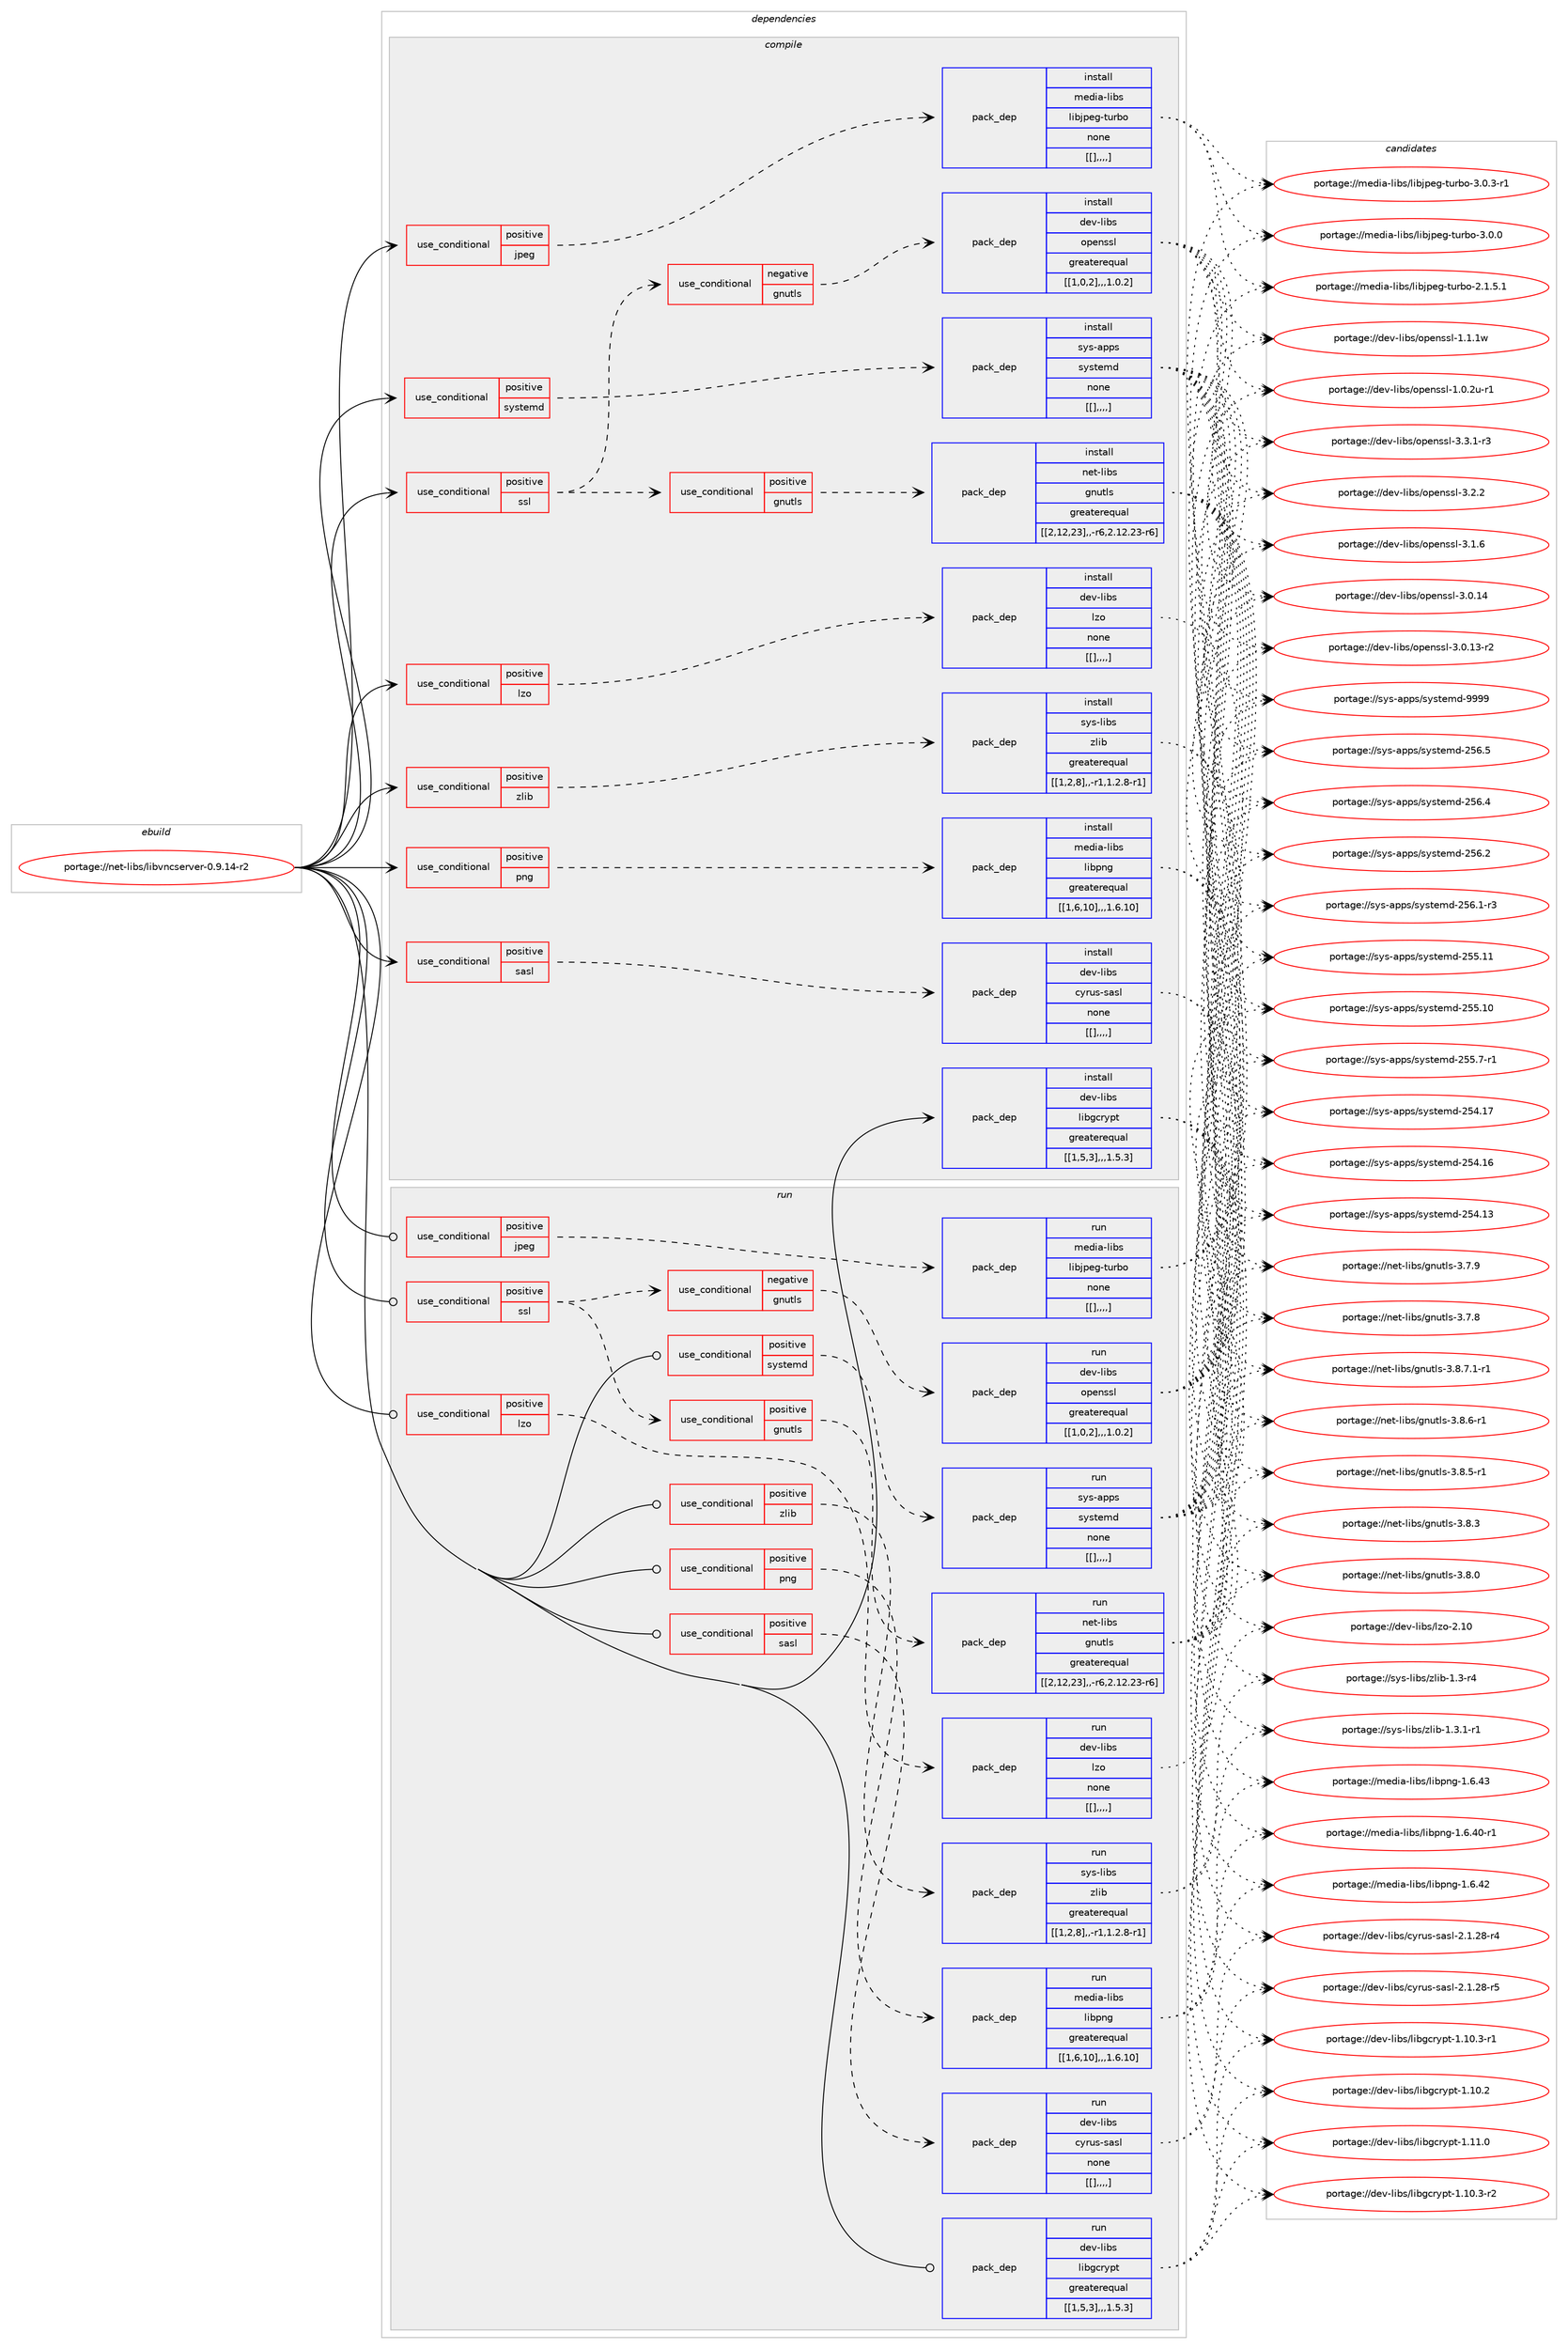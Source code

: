 digraph prolog {

# *************
# Graph options
# *************

newrank=true;
concentrate=true;
compound=true;
graph [rankdir=LR,fontname=Helvetica,fontsize=10,ranksep=1.5];#, ranksep=2.5, nodesep=0.2];
edge  [arrowhead=vee];
node  [fontname=Helvetica,fontsize=10];

# **********
# The ebuild
# **********

subgraph cluster_leftcol {
color=gray;
label=<<i>ebuild</i>>;
id [label="portage://net-libs/libvncserver-0.9.14-r2", color=red, width=4, href="../net-libs/libvncserver-0.9.14-r2.svg"];
}

# ****************
# The dependencies
# ****************

subgraph cluster_midcol {
color=gray;
label=<<i>dependencies</i>>;
subgraph cluster_compile {
fillcolor="#eeeeee";
style=filled;
label=<<i>compile</i>>;
subgraph cond98900 {
dependency379360 [label=<<TABLE BORDER="0" CELLBORDER="1" CELLSPACING="0" CELLPADDING="4"><TR><TD ROWSPAN="3" CELLPADDING="10">use_conditional</TD></TR><TR><TD>positive</TD></TR><TR><TD>jpeg</TD></TR></TABLE>>, shape=none, color=red];
subgraph pack277647 {
dependency379361 [label=<<TABLE BORDER="0" CELLBORDER="1" CELLSPACING="0" CELLPADDING="4" WIDTH="220"><TR><TD ROWSPAN="6" CELLPADDING="30">pack_dep</TD></TR><TR><TD WIDTH="110">install</TD></TR><TR><TD>media-libs</TD></TR><TR><TD>libjpeg-turbo</TD></TR><TR><TD>none</TD></TR><TR><TD>[[],,,,]</TD></TR></TABLE>>, shape=none, color=blue];
}
dependency379360:e -> dependency379361:w [weight=20,style="dashed",arrowhead="vee"];
}
id:e -> dependency379360:w [weight=20,style="solid",arrowhead="vee"];
subgraph cond98901 {
dependency379362 [label=<<TABLE BORDER="0" CELLBORDER="1" CELLSPACING="0" CELLPADDING="4"><TR><TD ROWSPAN="3" CELLPADDING="10">use_conditional</TD></TR><TR><TD>positive</TD></TR><TR><TD>lzo</TD></TR></TABLE>>, shape=none, color=red];
subgraph pack277648 {
dependency379363 [label=<<TABLE BORDER="0" CELLBORDER="1" CELLSPACING="0" CELLPADDING="4" WIDTH="220"><TR><TD ROWSPAN="6" CELLPADDING="30">pack_dep</TD></TR><TR><TD WIDTH="110">install</TD></TR><TR><TD>dev-libs</TD></TR><TR><TD>lzo</TD></TR><TR><TD>none</TD></TR><TR><TD>[[],,,,]</TD></TR></TABLE>>, shape=none, color=blue];
}
dependency379362:e -> dependency379363:w [weight=20,style="dashed",arrowhead="vee"];
}
id:e -> dependency379362:w [weight=20,style="solid",arrowhead="vee"];
subgraph cond98902 {
dependency379364 [label=<<TABLE BORDER="0" CELLBORDER="1" CELLSPACING="0" CELLPADDING="4"><TR><TD ROWSPAN="3" CELLPADDING="10">use_conditional</TD></TR><TR><TD>positive</TD></TR><TR><TD>png</TD></TR></TABLE>>, shape=none, color=red];
subgraph pack277649 {
dependency379365 [label=<<TABLE BORDER="0" CELLBORDER="1" CELLSPACING="0" CELLPADDING="4" WIDTH="220"><TR><TD ROWSPAN="6" CELLPADDING="30">pack_dep</TD></TR><TR><TD WIDTH="110">install</TD></TR><TR><TD>media-libs</TD></TR><TR><TD>libpng</TD></TR><TR><TD>greaterequal</TD></TR><TR><TD>[[1,6,10],,,1.6.10]</TD></TR></TABLE>>, shape=none, color=blue];
}
dependency379364:e -> dependency379365:w [weight=20,style="dashed",arrowhead="vee"];
}
id:e -> dependency379364:w [weight=20,style="solid",arrowhead="vee"];
subgraph cond98903 {
dependency379366 [label=<<TABLE BORDER="0" CELLBORDER="1" CELLSPACING="0" CELLPADDING="4"><TR><TD ROWSPAN="3" CELLPADDING="10">use_conditional</TD></TR><TR><TD>positive</TD></TR><TR><TD>sasl</TD></TR></TABLE>>, shape=none, color=red];
subgraph pack277650 {
dependency379367 [label=<<TABLE BORDER="0" CELLBORDER="1" CELLSPACING="0" CELLPADDING="4" WIDTH="220"><TR><TD ROWSPAN="6" CELLPADDING="30">pack_dep</TD></TR><TR><TD WIDTH="110">install</TD></TR><TR><TD>dev-libs</TD></TR><TR><TD>cyrus-sasl</TD></TR><TR><TD>none</TD></TR><TR><TD>[[],,,,]</TD></TR></TABLE>>, shape=none, color=blue];
}
dependency379366:e -> dependency379367:w [weight=20,style="dashed",arrowhead="vee"];
}
id:e -> dependency379366:w [weight=20,style="solid",arrowhead="vee"];
subgraph cond98904 {
dependency379368 [label=<<TABLE BORDER="0" CELLBORDER="1" CELLSPACING="0" CELLPADDING="4"><TR><TD ROWSPAN="3" CELLPADDING="10">use_conditional</TD></TR><TR><TD>positive</TD></TR><TR><TD>ssl</TD></TR></TABLE>>, shape=none, color=red];
subgraph cond98905 {
dependency379369 [label=<<TABLE BORDER="0" CELLBORDER="1" CELLSPACING="0" CELLPADDING="4"><TR><TD ROWSPAN="3" CELLPADDING="10">use_conditional</TD></TR><TR><TD>negative</TD></TR><TR><TD>gnutls</TD></TR></TABLE>>, shape=none, color=red];
subgraph pack277651 {
dependency379370 [label=<<TABLE BORDER="0" CELLBORDER="1" CELLSPACING="0" CELLPADDING="4" WIDTH="220"><TR><TD ROWSPAN="6" CELLPADDING="30">pack_dep</TD></TR><TR><TD WIDTH="110">install</TD></TR><TR><TD>dev-libs</TD></TR><TR><TD>openssl</TD></TR><TR><TD>greaterequal</TD></TR><TR><TD>[[1,0,2],,,1.0.2]</TD></TR></TABLE>>, shape=none, color=blue];
}
dependency379369:e -> dependency379370:w [weight=20,style="dashed",arrowhead="vee"];
}
dependency379368:e -> dependency379369:w [weight=20,style="dashed",arrowhead="vee"];
subgraph cond98906 {
dependency379371 [label=<<TABLE BORDER="0" CELLBORDER="1" CELLSPACING="0" CELLPADDING="4"><TR><TD ROWSPAN="3" CELLPADDING="10">use_conditional</TD></TR><TR><TD>positive</TD></TR><TR><TD>gnutls</TD></TR></TABLE>>, shape=none, color=red];
subgraph pack277652 {
dependency379372 [label=<<TABLE BORDER="0" CELLBORDER="1" CELLSPACING="0" CELLPADDING="4" WIDTH="220"><TR><TD ROWSPAN="6" CELLPADDING="30">pack_dep</TD></TR><TR><TD WIDTH="110">install</TD></TR><TR><TD>net-libs</TD></TR><TR><TD>gnutls</TD></TR><TR><TD>greaterequal</TD></TR><TR><TD>[[2,12,23],,-r6,2.12.23-r6]</TD></TR></TABLE>>, shape=none, color=blue];
}
dependency379371:e -> dependency379372:w [weight=20,style="dashed",arrowhead="vee"];
}
dependency379368:e -> dependency379371:w [weight=20,style="dashed",arrowhead="vee"];
}
id:e -> dependency379368:w [weight=20,style="solid",arrowhead="vee"];
subgraph cond98907 {
dependency379373 [label=<<TABLE BORDER="0" CELLBORDER="1" CELLSPACING="0" CELLPADDING="4"><TR><TD ROWSPAN="3" CELLPADDING="10">use_conditional</TD></TR><TR><TD>positive</TD></TR><TR><TD>systemd</TD></TR></TABLE>>, shape=none, color=red];
subgraph pack277653 {
dependency379374 [label=<<TABLE BORDER="0" CELLBORDER="1" CELLSPACING="0" CELLPADDING="4" WIDTH="220"><TR><TD ROWSPAN="6" CELLPADDING="30">pack_dep</TD></TR><TR><TD WIDTH="110">install</TD></TR><TR><TD>sys-apps</TD></TR><TR><TD>systemd</TD></TR><TR><TD>none</TD></TR><TR><TD>[[],,,,]</TD></TR></TABLE>>, shape=none, color=blue];
}
dependency379373:e -> dependency379374:w [weight=20,style="dashed",arrowhead="vee"];
}
id:e -> dependency379373:w [weight=20,style="solid",arrowhead="vee"];
subgraph cond98908 {
dependency379375 [label=<<TABLE BORDER="0" CELLBORDER="1" CELLSPACING="0" CELLPADDING="4"><TR><TD ROWSPAN="3" CELLPADDING="10">use_conditional</TD></TR><TR><TD>positive</TD></TR><TR><TD>zlib</TD></TR></TABLE>>, shape=none, color=red];
subgraph pack277654 {
dependency379376 [label=<<TABLE BORDER="0" CELLBORDER="1" CELLSPACING="0" CELLPADDING="4" WIDTH="220"><TR><TD ROWSPAN="6" CELLPADDING="30">pack_dep</TD></TR><TR><TD WIDTH="110">install</TD></TR><TR><TD>sys-libs</TD></TR><TR><TD>zlib</TD></TR><TR><TD>greaterequal</TD></TR><TR><TD>[[1,2,8],,-r1,1.2.8-r1]</TD></TR></TABLE>>, shape=none, color=blue];
}
dependency379375:e -> dependency379376:w [weight=20,style="dashed",arrowhead="vee"];
}
id:e -> dependency379375:w [weight=20,style="solid",arrowhead="vee"];
subgraph pack277655 {
dependency379377 [label=<<TABLE BORDER="0" CELLBORDER="1" CELLSPACING="0" CELLPADDING="4" WIDTH="220"><TR><TD ROWSPAN="6" CELLPADDING="30">pack_dep</TD></TR><TR><TD WIDTH="110">install</TD></TR><TR><TD>dev-libs</TD></TR><TR><TD>libgcrypt</TD></TR><TR><TD>greaterequal</TD></TR><TR><TD>[[1,5,3],,,1.5.3]</TD></TR></TABLE>>, shape=none, color=blue];
}
id:e -> dependency379377:w [weight=20,style="solid",arrowhead="vee"];
}
subgraph cluster_compileandrun {
fillcolor="#eeeeee";
style=filled;
label=<<i>compile and run</i>>;
}
subgraph cluster_run {
fillcolor="#eeeeee";
style=filled;
label=<<i>run</i>>;
subgraph cond98909 {
dependency379378 [label=<<TABLE BORDER="0" CELLBORDER="1" CELLSPACING="0" CELLPADDING="4"><TR><TD ROWSPAN="3" CELLPADDING="10">use_conditional</TD></TR><TR><TD>positive</TD></TR><TR><TD>jpeg</TD></TR></TABLE>>, shape=none, color=red];
subgraph pack277656 {
dependency379379 [label=<<TABLE BORDER="0" CELLBORDER="1" CELLSPACING="0" CELLPADDING="4" WIDTH="220"><TR><TD ROWSPAN="6" CELLPADDING="30">pack_dep</TD></TR><TR><TD WIDTH="110">run</TD></TR><TR><TD>media-libs</TD></TR><TR><TD>libjpeg-turbo</TD></TR><TR><TD>none</TD></TR><TR><TD>[[],,,,]</TD></TR></TABLE>>, shape=none, color=blue];
}
dependency379378:e -> dependency379379:w [weight=20,style="dashed",arrowhead="vee"];
}
id:e -> dependency379378:w [weight=20,style="solid",arrowhead="odot"];
subgraph cond98910 {
dependency379380 [label=<<TABLE BORDER="0" CELLBORDER="1" CELLSPACING="0" CELLPADDING="4"><TR><TD ROWSPAN="3" CELLPADDING="10">use_conditional</TD></TR><TR><TD>positive</TD></TR><TR><TD>lzo</TD></TR></TABLE>>, shape=none, color=red];
subgraph pack277657 {
dependency379381 [label=<<TABLE BORDER="0" CELLBORDER="1" CELLSPACING="0" CELLPADDING="4" WIDTH="220"><TR><TD ROWSPAN="6" CELLPADDING="30">pack_dep</TD></TR><TR><TD WIDTH="110">run</TD></TR><TR><TD>dev-libs</TD></TR><TR><TD>lzo</TD></TR><TR><TD>none</TD></TR><TR><TD>[[],,,,]</TD></TR></TABLE>>, shape=none, color=blue];
}
dependency379380:e -> dependency379381:w [weight=20,style="dashed",arrowhead="vee"];
}
id:e -> dependency379380:w [weight=20,style="solid",arrowhead="odot"];
subgraph cond98911 {
dependency379382 [label=<<TABLE BORDER="0" CELLBORDER="1" CELLSPACING="0" CELLPADDING="4"><TR><TD ROWSPAN="3" CELLPADDING="10">use_conditional</TD></TR><TR><TD>positive</TD></TR><TR><TD>png</TD></TR></TABLE>>, shape=none, color=red];
subgraph pack277658 {
dependency379383 [label=<<TABLE BORDER="0" CELLBORDER="1" CELLSPACING="0" CELLPADDING="4" WIDTH="220"><TR><TD ROWSPAN="6" CELLPADDING="30">pack_dep</TD></TR><TR><TD WIDTH="110">run</TD></TR><TR><TD>media-libs</TD></TR><TR><TD>libpng</TD></TR><TR><TD>greaterequal</TD></TR><TR><TD>[[1,6,10],,,1.6.10]</TD></TR></TABLE>>, shape=none, color=blue];
}
dependency379382:e -> dependency379383:w [weight=20,style="dashed",arrowhead="vee"];
}
id:e -> dependency379382:w [weight=20,style="solid",arrowhead="odot"];
subgraph cond98912 {
dependency379384 [label=<<TABLE BORDER="0" CELLBORDER="1" CELLSPACING="0" CELLPADDING="4"><TR><TD ROWSPAN="3" CELLPADDING="10">use_conditional</TD></TR><TR><TD>positive</TD></TR><TR><TD>sasl</TD></TR></TABLE>>, shape=none, color=red];
subgraph pack277659 {
dependency379385 [label=<<TABLE BORDER="0" CELLBORDER="1" CELLSPACING="0" CELLPADDING="4" WIDTH="220"><TR><TD ROWSPAN="6" CELLPADDING="30">pack_dep</TD></TR><TR><TD WIDTH="110">run</TD></TR><TR><TD>dev-libs</TD></TR><TR><TD>cyrus-sasl</TD></TR><TR><TD>none</TD></TR><TR><TD>[[],,,,]</TD></TR></TABLE>>, shape=none, color=blue];
}
dependency379384:e -> dependency379385:w [weight=20,style="dashed",arrowhead="vee"];
}
id:e -> dependency379384:w [weight=20,style="solid",arrowhead="odot"];
subgraph cond98913 {
dependency379386 [label=<<TABLE BORDER="0" CELLBORDER="1" CELLSPACING="0" CELLPADDING="4"><TR><TD ROWSPAN="3" CELLPADDING="10">use_conditional</TD></TR><TR><TD>positive</TD></TR><TR><TD>ssl</TD></TR></TABLE>>, shape=none, color=red];
subgraph cond98914 {
dependency379387 [label=<<TABLE BORDER="0" CELLBORDER="1" CELLSPACING="0" CELLPADDING="4"><TR><TD ROWSPAN="3" CELLPADDING="10">use_conditional</TD></TR><TR><TD>negative</TD></TR><TR><TD>gnutls</TD></TR></TABLE>>, shape=none, color=red];
subgraph pack277660 {
dependency379388 [label=<<TABLE BORDER="0" CELLBORDER="1" CELLSPACING="0" CELLPADDING="4" WIDTH="220"><TR><TD ROWSPAN="6" CELLPADDING="30">pack_dep</TD></TR><TR><TD WIDTH="110">run</TD></TR><TR><TD>dev-libs</TD></TR><TR><TD>openssl</TD></TR><TR><TD>greaterequal</TD></TR><TR><TD>[[1,0,2],,,1.0.2]</TD></TR></TABLE>>, shape=none, color=blue];
}
dependency379387:e -> dependency379388:w [weight=20,style="dashed",arrowhead="vee"];
}
dependency379386:e -> dependency379387:w [weight=20,style="dashed",arrowhead="vee"];
subgraph cond98915 {
dependency379389 [label=<<TABLE BORDER="0" CELLBORDER="1" CELLSPACING="0" CELLPADDING="4"><TR><TD ROWSPAN="3" CELLPADDING="10">use_conditional</TD></TR><TR><TD>positive</TD></TR><TR><TD>gnutls</TD></TR></TABLE>>, shape=none, color=red];
subgraph pack277661 {
dependency379390 [label=<<TABLE BORDER="0" CELLBORDER="1" CELLSPACING="0" CELLPADDING="4" WIDTH="220"><TR><TD ROWSPAN="6" CELLPADDING="30">pack_dep</TD></TR><TR><TD WIDTH="110">run</TD></TR><TR><TD>net-libs</TD></TR><TR><TD>gnutls</TD></TR><TR><TD>greaterequal</TD></TR><TR><TD>[[2,12,23],,-r6,2.12.23-r6]</TD></TR></TABLE>>, shape=none, color=blue];
}
dependency379389:e -> dependency379390:w [weight=20,style="dashed",arrowhead="vee"];
}
dependency379386:e -> dependency379389:w [weight=20,style="dashed",arrowhead="vee"];
}
id:e -> dependency379386:w [weight=20,style="solid",arrowhead="odot"];
subgraph cond98916 {
dependency379391 [label=<<TABLE BORDER="0" CELLBORDER="1" CELLSPACING="0" CELLPADDING="4"><TR><TD ROWSPAN="3" CELLPADDING="10">use_conditional</TD></TR><TR><TD>positive</TD></TR><TR><TD>systemd</TD></TR></TABLE>>, shape=none, color=red];
subgraph pack277662 {
dependency379392 [label=<<TABLE BORDER="0" CELLBORDER="1" CELLSPACING="0" CELLPADDING="4" WIDTH="220"><TR><TD ROWSPAN="6" CELLPADDING="30">pack_dep</TD></TR><TR><TD WIDTH="110">run</TD></TR><TR><TD>sys-apps</TD></TR><TR><TD>systemd</TD></TR><TR><TD>none</TD></TR><TR><TD>[[],,,,]</TD></TR></TABLE>>, shape=none, color=blue];
}
dependency379391:e -> dependency379392:w [weight=20,style="dashed",arrowhead="vee"];
}
id:e -> dependency379391:w [weight=20,style="solid",arrowhead="odot"];
subgraph cond98917 {
dependency379393 [label=<<TABLE BORDER="0" CELLBORDER="1" CELLSPACING="0" CELLPADDING="4"><TR><TD ROWSPAN="3" CELLPADDING="10">use_conditional</TD></TR><TR><TD>positive</TD></TR><TR><TD>zlib</TD></TR></TABLE>>, shape=none, color=red];
subgraph pack277663 {
dependency379394 [label=<<TABLE BORDER="0" CELLBORDER="1" CELLSPACING="0" CELLPADDING="4" WIDTH="220"><TR><TD ROWSPAN="6" CELLPADDING="30">pack_dep</TD></TR><TR><TD WIDTH="110">run</TD></TR><TR><TD>sys-libs</TD></TR><TR><TD>zlib</TD></TR><TR><TD>greaterequal</TD></TR><TR><TD>[[1,2,8],,-r1,1.2.8-r1]</TD></TR></TABLE>>, shape=none, color=blue];
}
dependency379393:e -> dependency379394:w [weight=20,style="dashed",arrowhead="vee"];
}
id:e -> dependency379393:w [weight=20,style="solid",arrowhead="odot"];
subgraph pack277664 {
dependency379395 [label=<<TABLE BORDER="0" CELLBORDER="1" CELLSPACING="0" CELLPADDING="4" WIDTH="220"><TR><TD ROWSPAN="6" CELLPADDING="30">pack_dep</TD></TR><TR><TD WIDTH="110">run</TD></TR><TR><TD>dev-libs</TD></TR><TR><TD>libgcrypt</TD></TR><TR><TD>greaterequal</TD></TR><TR><TD>[[1,5,3],,,1.5.3]</TD></TR></TABLE>>, shape=none, color=blue];
}
id:e -> dependency379395:w [weight=20,style="solid",arrowhead="odot"];
}
}

# **************
# The candidates
# **************

subgraph cluster_choices {
rank=same;
color=gray;
label=<<i>candidates</i>>;

subgraph choice277647 {
color=black;
nodesep=1;
choice109101100105974510810598115471081059810611210110345116117114981114551464846514511449 [label="portage://media-libs/libjpeg-turbo-3.0.3-r1", color=red, width=4,href="../media-libs/libjpeg-turbo-3.0.3-r1.svg"];
choice10910110010597451081059811547108105981061121011034511611711498111455146484648 [label="portage://media-libs/libjpeg-turbo-3.0.0", color=red, width=4,href="../media-libs/libjpeg-turbo-3.0.0.svg"];
choice109101100105974510810598115471081059810611210110345116117114981114550464946534649 [label="portage://media-libs/libjpeg-turbo-2.1.5.1", color=red, width=4,href="../media-libs/libjpeg-turbo-2.1.5.1.svg"];
dependency379361:e -> choice109101100105974510810598115471081059810611210110345116117114981114551464846514511449:w [style=dotted,weight="100"];
dependency379361:e -> choice10910110010597451081059811547108105981061121011034511611711498111455146484648:w [style=dotted,weight="100"];
dependency379361:e -> choice109101100105974510810598115471081059810611210110345116117114981114550464946534649:w [style=dotted,weight="100"];
}
subgraph choice277648 {
color=black;
nodesep=1;
choice1001011184510810598115471081221114550464948 [label="portage://dev-libs/lzo-2.10", color=red, width=4,href="../dev-libs/lzo-2.10.svg"];
dependency379363:e -> choice1001011184510810598115471081221114550464948:w [style=dotted,weight="100"];
}
subgraph choice277649 {
color=black;
nodesep=1;
choice109101100105974510810598115471081059811211010345494654465251 [label="portage://media-libs/libpng-1.6.43", color=red, width=4,href="../media-libs/libpng-1.6.43.svg"];
choice109101100105974510810598115471081059811211010345494654465250 [label="portage://media-libs/libpng-1.6.42", color=red, width=4,href="../media-libs/libpng-1.6.42.svg"];
choice1091011001059745108105981154710810598112110103454946544652484511449 [label="portage://media-libs/libpng-1.6.40-r1", color=red, width=4,href="../media-libs/libpng-1.6.40-r1.svg"];
dependency379365:e -> choice109101100105974510810598115471081059811211010345494654465251:w [style=dotted,weight="100"];
dependency379365:e -> choice109101100105974510810598115471081059811211010345494654465250:w [style=dotted,weight="100"];
dependency379365:e -> choice1091011001059745108105981154710810598112110103454946544652484511449:w [style=dotted,weight="100"];
}
subgraph choice277650 {
color=black;
nodesep=1;
choice100101118451081059811547991211141171154511597115108455046494650564511453 [label="portage://dev-libs/cyrus-sasl-2.1.28-r5", color=red, width=4,href="../dev-libs/cyrus-sasl-2.1.28-r5.svg"];
choice100101118451081059811547991211141171154511597115108455046494650564511452 [label="portage://dev-libs/cyrus-sasl-2.1.28-r4", color=red, width=4,href="../dev-libs/cyrus-sasl-2.1.28-r4.svg"];
dependency379367:e -> choice100101118451081059811547991211141171154511597115108455046494650564511453:w [style=dotted,weight="100"];
dependency379367:e -> choice100101118451081059811547991211141171154511597115108455046494650564511452:w [style=dotted,weight="100"];
}
subgraph choice277651 {
color=black;
nodesep=1;
choice1001011184510810598115471111121011101151151084551465146494511451 [label="portage://dev-libs/openssl-3.3.1-r3", color=red, width=4,href="../dev-libs/openssl-3.3.1-r3.svg"];
choice100101118451081059811547111112101110115115108455146504650 [label="portage://dev-libs/openssl-3.2.2", color=red, width=4,href="../dev-libs/openssl-3.2.2.svg"];
choice100101118451081059811547111112101110115115108455146494654 [label="portage://dev-libs/openssl-3.1.6", color=red, width=4,href="../dev-libs/openssl-3.1.6.svg"];
choice10010111845108105981154711111210111011511510845514648464952 [label="portage://dev-libs/openssl-3.0.14", color=red, width=4,href="../dev-libs/openssl-3.0.14.svg"];
choice100101118451081059811547111112101110115115108455146484649514511450 [label="portage://dev-libs/openssl-3.0.13-r2", color=red, width=4,href="../dev-libs/openssl-3.0.13-r2.svg"];
choice100101118451081059811547111112101110115115108454946494649119 [label="portage://dev-libs/openssl-1.1.1w", color=red, width=4,href="../dev-libs/openssl-1.1.1w.svg"];
choice1001011184510810598115471111121011101151151084549464846501174511449 [label="portage://dev-libs/openssl-1.0.2u-r1", color=red, width=4,href="../dev-libs/openssl-1.0.2u-r1.svg"];
dependency379370:e -> choice1001011184510810598115471111121011101151151084551465146494511451:w [style=dotted,weight="100"];
dependency379370:e -> choice100101118451081059811547111112101110115115108455146504650:w [style=dotted,weight="100"];
dependency379370:e -> choice100101118451081059811547111112101110115115108455146494654:w [style=dotted,weight="100"];
dependency379370:e -> choice10010111845108105981154711111210111011511510845514648464952:w [style=dotted,weight="100"];
dependency379370:e -> choice100101118451081059811547111112101110115115108455146484649514511450:w [style=dotted,weight="100"];
dependency379370:e -> choice100101118451081059811547111112101110115115108454946494649119:w [style=dotted,weight="100"];
dependency379370:e -> choice1001011184510810598115471111121011101151151084549464846501174511449:w [style=dotted,weight="100"];
}
subgraph choice277652 {
color=black;
nodesep=1;
choice11010111645108105981154710311011711610811545514656465546494511449 [label="portage://net-libs/gnutls-3.8.7.1-r1", color=red, width=4,href="../net-libs/gnutls-3.8.7.1-r1.svg"];
choice1101011164510810598115471031101171161081154551465646544511449 [label="portage://net-libs/gnutls-3.8.6-r1", color=red, width=4,href="../net-libs/gnutls-3.8.6-r1.svg"];
choice1101011164510810598115471031101171161081154551465646534511449 [label="portage://net-libs/gnutls-3.8.5-r1", color=red, width=4,href="../net-libs/gnutls-3.8.5-r1.svg"];
choice110101116451081059811547103110117116108115455146564651 [label="portage://net-libs/gnutls-3.8.3", color=red, width=4,href="../net-libs/gnutls-3.8.3.svg"];
choice110101116451081059811547103110117116108115455146564648 [label="portage://net-libs/gnutls-3.8.0", color=red, width=4,href="../net-libs/gnutls-3.8.0.svg"];
choice110101116451081059811547103110117116108115455146554657 [label="portage://net-libs/gnutls-3.7.9", color=red, width=4,href="../net-libs/gnutls-3.7.9.svg"];
choice110101116451081059811547103110117116108115455146554656 [label="portage://net-libs/gnutls-3.7.8", color=red, width=4,href="../net-libs/gnutls-3.7.8.svg"];
dependency379372:e -> choice11010111645108105981154710311011711610811545514656465546494511449:w [style=dotted,weight="100"];
dependency379372:e -> choice1101011164510810598115471031101171161081154551465646544511449:w [style=dotted,weight="100"];
dependency379372:e -> choice1101011164510810598115471031101171161081154551465646534511449:w [style=dotted,weight="100"];
dependency379372:e -> choice110101116451081059811547103110117116108115455146564651:w [style=dotted,weight="100"];
dependency379372:e -> choice110101116451081059811547103110117116108115455146564648:w [style=dotted,weight="100"];
dependency379372:e -> choice110101116451081059811547103110117116108115455146554657:w [style=dotted,weight="100"];
dependency379372:e -> choice110101116451081059811547103110117116108115455146554656:w [style=dotted,weight="100"];
}
subgraph choice277653 {
color=black;
nodesep=1;
choice1151211154597112112115471151211151161011091004557575757 [label="portage://sys-apps/systemd-9999", color=red, width=4,href="../sys-apps/systemd-9999.svg"];
choice115121115459711211211547115121115116101109100455053544653 [label="portage://sys-apps/systemd-256.5", color=red, width=4,href="../sys-apps/systemd-256.5.svg"];
choice115121115459711211211547115121115116101109100455053544652 [label="portage://sys-apps/systemd-256.4", color=red, width=4,href="../sys-apps/systemd-256.4.svg"];
choice115121115459711211211547115121115116101109100455053544650 [label="portage://sys-apps/systemd-256.2", color=red, width=4,href="../sys-apps/systemd-256.2.svg"];
choice1151211154597112112115471151211151161011091004550535446494511451 [label="portage://sys-apps/systemd-256.1-r3", color=red, width=4,href="../sys-apps/systemd-256.1-r3.svg"];
choice11512111545971121121154711512111511610110910045505353464949 [label="portage://sys-apps/systemd-255.11", color=red, width=4,href="../sys-apps/systemd-255.11.svg"];
choice11512111545971121121154711512111511610110910045505353464948 [label="portage://sys-apps/systemd-255.10", color=red, width=4,href="../sys-apps/systemd-255.10.svg"];
choice1151211154597112112115471151211151161011091004550535346554511449 [label="portage://sys-apps/systemd-255.7-r1", color=red, width=4,href="../sys-apps/systemd-255.7-r1.svg"];
choice11512111545971121121154711512111511610110910045505352464955 [label="portage://sys-apps/systemd-254.17", color=red, width=4,href="../sys-apps/systemd-254.17.svg"];
choice11512111545971121121154711512111511610110910045505352464954 [label="portage://sys-apps/systemd-254.16", color=red, width=4,href="../sys-apps/systemd-254.16.svg"];
choice11512111545971121121154711512111511610110910045505352464951 [label="portage://sys-apps/systemd-254.13", color=red, width=4,href="../sys-apps/systemd-254.13.svg"];
dependency379374:e -> choice1151211154597112112115471151211151161011091004557575757:w [style=dotted,weight="100"];
dependency379374:e -> choice115121115459711211211547115121115116101109100455053544653:w [style=dotted,weight="100"];
dependency379374:e -> choice115121115459711211211547115121115116101109100455053544652:w [style=dotted,weight="100"];
dependency379374:e -> choice115121115459711211211547115121115116101109100455053544650:w [style=dotted,weight="100"];
dependency379374:e -> choice1151211154597112112115471151211151161011091004550535446494511451:w [style=dotted,weight="100"];
dependency379374:e -> choice11512111545971121121154711512111511610110910045505353464949:w [style=dotted,weight="100"];
dependency379374:e -> choice11512111545971121121154711512111511610110910045505353464948:w [style=dotted,weight="100"];
dependency379374:e -> choice1151211154597112112115471151211151161011091004550535346554511449:w [style=dotted,weight="100"];
dependency379374:e -> choice11512111545971121121154711512111511610110910045505352464955:w [style=dotted,weight="100"];
dependency379374:e -> choice11512111545971121121154711512111511610110910045505352464954:w [style=dotted,weight="100"];
dependency379374:e -> choice11512111545971121121154711512111511610110910045505352464951:w [style=dotted,weight="100"];
}
subgraph choice277654 {
color=black;
nodesep=1;
choice115121115451081059811547122108105984549465146494511449 [label="portage://sys-libs/zlib-1.3.1-r1", color=red, width=4,href="../sys-libs/zlib-1.3.1-r1.svg"];
choice11512111545108105981154712210810598454946514511452 [label="portage://sys-libs/zlib-1.3-r4", color=red, width=4,href="../sys-libs/zlib-1.3-r4.svg"];
dependency379376:e -> choice115121115451081059811547122108105984549465146494511449:w [style=dotted,weight="100"];
dependency379376:e -> choice11512111545108105981154712210810598454946514511452:w [style=dotted,weight="100"];
}
subgraph choice277655 {
color=black;
nodesep=1;
choice100101118451081059811547108105981039911412111211645494649494648 [label="portage://dev-libs/libgcrypt-1.11.0", color=red, width=4,href="../dev-libs/libgcrypt-1.11.0.svg"];
choice1001011184510810598115471081059810399114121112116454946494846514511450 [label="portage://dev-libs/libgcrypt-1.10.3-r2", color=red, width=4,href="../dev-libs/libgcrypt-1.10.3-r2.svg"];
choice1001011184510810598115471081059810399114121112116454946494846514511449 [label="portage://dev-libs/libgcrypt-1.10.3-r1", color=red, width=4,href="../dev-libs/libgcrypt-1.10.3-r1.svg"];
choice100101118451081059811547108105981039911412111211645494649484650 [label="portage://dev-libs/libgcrypt-1.10.2", color=red, width=4,href="../dev-libs/libgcrypt-1.10.2.svg"];
dependency379377:e -> choice100101118451081059811547108105981039911412111211645494649494648:w [style=dotted,weight="100"];
dependency379377:e -> choice1001011184510810598115471081059810399114121112116454946494846514511450:w [style=dotted,weight="100"];
dependency379377:e -> choice1001011184510810598115471081059810399114121112116454946494846514511449:w [style=dotted,weight="100"];
dependency379377:e -> choice100101118451081059811547108105981039911412111211645494649484650:w [style=dotted,weight="100"];
}
subgraph choice277656 {
color=black;
nodesep=1;
choice109101100105974510810598115471081059810611210110345116117114981114551464846514511449 [label="portage://media-libs/libjpeg-turbo-3.0.3-r1", color=red, width=4,href="../media-libs/libjpeg-turbo-3.0.3-r1.svg"];
choice10910110010597451081059811547108105981061121011034511611711498111455146484648 [label="portage://media-libs/libjpeg-turbo-3.0.0", color=red, width=4,href="../media-libs/libjpeg-turbo-3.0.0.svg"];
choice109101100105974510810598115471081059810611210110345116117114981114550464946534649 [label="portage://media-libs/libjpeg-turbo-2.1.5.1", color=red, width=4,href="../media-libs/libjpeg-turbo-2.1.5.1.svg"];
dependency379379:e -> choice109101100105974510810598115471081059810611210110345116117114981114551464846514511449:w [style=dotted,weight="100"];
dependency379379:e -> choice10910110010597451081059811547108105981061121011034511611711498111455146484648:w [style=dotted,weight="100"];
dependency379379:e -> choice109101100105974510810598115471081059810611210110345116117114981114550464946534649:w [style=dotted,weight="100"];
}
subgraph choice277657 {
color=black;
nodesep=1;
choice1001011184510810598115471081221114550464948 [label="portage://dev-libs/lzo-2.10", color=red, width=4,href="../dev-libs/lzo-2.10.svg"];
dependency379381:e -> choice1001011184510810598115471081221114550464948:w [style=dotted,weight="100"];
}
subgraph choice277658 {
color=black;
nodesep=1;
choice109101100105974510810598115471081059811211010345494654465251 [label="portage://media-libs/libpng-1.6.43", color=red, width=4,href="../media-libs/libpng-1.6.43.svg"];
choice109101100105974510810598115471081059811211010345494654465250 [label="portage://media-libs/libpng-1.6.42", color=red, width=4,href="../media-libs/libpng-1.6.42.svg"];
choice1091011001059745108105981154710810598112110103454946544652484511449 [label="portage://media-libs/libpng-1.6.40-r1", color=red, width=4,href="../media-libs/libpng-1.6.40-r1.svg"];
dependency379383:e -> choice109101100105974510810598115471081059811211010345494654465251:w [style=dotted,weight="100"];
dependency379383:e -> choice109101100105974510810598115471081059811211010345494654465250:w [style=dotted,weight="100"];
dependency379383:e -> choice1091011001059745108105981154710810598112110103454946544652484511449:w [style=dotted,weight="100"];
}
subgraph choice277659 {
color=black;
nodesep=1;
choice100101118451081059811547991211141171154511597115108455046494650564511453 [label="portage://dev-libs/cyrus-sasl-2.1.28-r5", color=red, width=4,href="../dev-libs/cyrus-sasl-2.1.28-r5.svg"];
choice100101118451081059811547991211141171154511597115108455046494650564511452 [label="portage://dev-libs/cyrus-sasl-2.1.28-r4", color=red, width=4,href="../dev-libs/cyrus-sasl-2.1.28-r4.svg"];
dependency379385:e -> choice100101118451081059811547991211141171154511597115108455046494650564511453:w [style=dotted,weight="100"];
dependency379385:e -> choice100101118451081059811547991211141171154511597115108455046494650564511452:w [style=dotted,weight="100"];
}
subgraph choice277660 {
color=black;
nodesep=1;
choice1001011184510810598115471111121011101151151084551465146494511451 [label="portage://dev-libs/openssl-3.3.1-r3", color=red, width=4,href="../dev-libs/openssl-3.3.1-r3.svg"];
choice100101118451081059811547111112101110115115108455146504650 [label="portage://dev-libs/openssl-3.2.2", color=red, width=4,href="../dev-libs/openssl-3.2.2.svg"];
choice100101118451081059811547111112101110115115108455146494654 [label="portage://dev-libs/openssl-3.1.6", color=red, width=4,href="../dev-libs/openssl-3.1.6.svg"];
choice10010111845108105981154711111210111011511510845514648464952 [label="portage://dev-libs/openssl-3.0.14", color=red, width=4,href="../dev-libs/openssl-3.0.14.svg"];
choice100101118451081059811547111112101110115115108455146484649514511450 [label="portage://dev-libs/openssl-3.0.13-r2", color=red, width=4,href="../dev-libs/openssl-3.0.13-r2.svg"];
choice100101118451081059811547111112101110115115108454946494649119 [label="portage://dev-libs/openssl-1.1.1w", color=red, width=4,href="../dev-libs/openssl-1.1.1w.svg"];
choice1001011184510810598115471111121011101151151084549464846501174511449 [label="portage://dev-libs/openssl-1.0.2u-r1", color=red, width=4,href="../dev-libs/openssl-1.0.2u-r1.svg"];
dependency379388:e -> choice1001011184510810598115471111121011101151151084551465146494511451:w [style=dotted,weight="100"];
dependency379388:e -> choice100101118451081059811547111112101110115115108455146504650:w [style=dotted,weight="100"];
dependency379388:e -> choice100101118451081059811547111112101110115115108455146494654:w [style=dotted,weight="100"];
dependency379388:e -> choice10010111845108105981154711111210111011511510845514648464952:w [style=dotted,weight="100"];
dependency379388:e -> choice100101118451081059811547111112101110115115108455146484649514511450:w [style=dotted,weight="100"];
dependency379388:e -> choice100101118451081059811547111112101110115115108454946494649119:w [style=dotted,weight="100"];
dependency379388:e -> choice1001011184510810598115471111121011101151151084549464846501174511449:w [style=dotted,weight="100"];
}
subgraph choice277661 {
color=black;
nodesep=1;
choice11010111645108105981154710311011711610811545514656465546494511449 [label="portage://net-libs/gnutls-3.8.7.1-r1", color=red, width=4,href="../net-libs/gnutls-3.8.7.1-r1.svg"];
choice1101011164510810598115471031101171161081154551465646544511449 [label="portage://net-libs/gnutls-3.8.6-r1", color=red, width=4,href="../net-libs/gnutls-3.8.6-r1.svg"];
choice1101011164510810598115471031101171161081154551465646534511449 [label="portage://net-libs/gnutls-3.8.5-r1", color=red, width=4,href="../net-libs/gnutls-3.8.5-r1.svg"];
choice110101116451081059811547103110117116108115455146564651 [label="portage://net-libs/gnutls-3.8.3", color=red, width=4,href="../net-libs/gnutls-3.8.3.svg"];
choice110101116451081059811547103110117116108115455146564648 [label="portage://net-libs/gnutls-3.8.0", color=red, width=4,href="../net-libs/gnutls-3.8.0.svg"];
choice110101116451081059811547103110117116108115455146554657 [label="portage://net-libs/gnutls-3.7.9", color=red, width=4,href="../net-libs/gnutls-3.7.9.svg"];
choice110101116451081059811547103110117116108115455146554656 [label="portage://net-libs/gnutls-3.7.8", color=red, width=4,href="../net-libs/gnutls-3.7.8.svg"];
dependency379390:e -> choice11010111645108105981154710311011711610811545514656465546494511449:w [style=dotted,weight="100"];
dependency379390:e -> choice1101011164510810598115471031101171161081154551465646544511449:w [style=dotted,weight="100"];
dependency379390:e -> choice1101011164510810598115471031101171161081154551465646534511449:w [style=dotted,weight="100"];
dependency379390:e -> choice110101116451081059811547103110117116108115455146564651:w [style=dotted,weight="100"];
dependency379390:e -> choice110101116451081059811547103110117116108115455146564648:w [style=dotted,weight="100"];
dependency379390:e -> choice110101116451081059811547103110117116108115455146554657:w [style=dotted,weight="100"];
dependency379390:e -> choice110101116451081059811547103110117116108115455146554656:w [style=dotted,weight="100"];
}
subgraph choice277662 {
color=black;
nodesep=1;
choice1151211154597112112115471151211151161011091004557575757 [label="portage://sys-apps/systemd-9999", color=red, width=4,href="../sys-apps/systemd-9999.svg"];
choice115121115459711211211547115121115116101109100455053544653 [label="portage://sys-apps/systemd-256.5", color=red, width=4,href="../sys-apps/systemd-256.5.svg"];
choice115121115459711211211547115121115116101109100455053544652 [label="portage://sys-apps/systemd-256.4", color=red, width=4,href="../sys-apps/systemd-256.4.svg"];
choice115121115459711211211547115121115116101109100455053544650 [label="portage://sys-apps/systemd-256.2", color=red, width=4,href="../sys-apps/systemd-256.2.svg"];
choice1151211154597112112115471151211151161011091004550535446494511451 [label="portage://sys-apps/systemd-256.1-r3", color=red, width=4,href="../sys-apps/systemd-256.1-r3.svg"];
choice11512111545971121121154711512111511610110910045505353464949 [label="portage://sys-apps/systemd-255.11", color=red, width=4,href="../sys-apps/systemd-255.11.svg"];
choice11512111545971121121154711512111511610110910045505353464948 [label="portage://sys-apps/systemd-255.10", color=red, width=4,href="../sys-apps/systemd-255.10.svg"];
choice1151211154597112112115471151211151161011091004550535346554511449 [label="portage://sys-apps/systemd-255.7-r1", color=red, width=4,href="../sys-apps/systemd-255.7-r1.svg"];
choice11512111545971121121154711512111511610110910045505352464955 [label="portage://sys-apps/systemd-254.17", color=red, width=4,href="../sys-apps/systemd-254.17.svg"];
choice11512111545971121121154711512111511610110910045505352464954 [label="portage://sys-apps/systemd-254.16", color=red, width=4,href="../sys-apps/systemd-254.16.svg"];
choice11512111545971121121154711512111511610110910045505352464951 [label="portage://sys-apps/systemd-254.13", color=red, width=4,href="../sys-apps/systemd-254.13.svg"];
dependency379392:e -> choice1151211154597112112115471151211151161011091004557575757:w [style=dotted,weight="100"];
dependency379392:e -> choice115121115459711211211547115121115116101109100455053544653:w [style=dotted,weight="100"];
dependency379392:e -> choice115121115459711211211547115121115116101109100455053544652:w [style=dotted,weight="100"];
dependency379392:e -> choice115121115459711211211547115121115116101109100455053544650:w [style=dotted,weight="100"];
dependency379392:e -> choice1151211154597112112115471151211151161011091004550535446494511451:w [style=dotted,weight="100"];
dependency379392:e -> choice11512111545971121121154711512111511610110910045505353464949:w [style=dotted,weight="100"];
dependency379392:e -> choice11512111545971121121154711512111511610110910045505353464948:w [style=dotted,weight="100"];
dependency379392:e -> choice1151211154597112112115471151211151161011091004550535346554511449:w [style=dotted,weight="100"];
dependency379392:e -> choice11512111545971121121154711512111511610110910045505352464955:w [style=dotted,weight="100"];
dependency379392:e -> choice11512111545971121121154711512111511610110910045505352464954:w [style=dotted,weight="100"];
dependency379392:e -> choice11512111545971121121154711512111511610110910045505352464951:w [style=dotted,weight="100"];
}
subgraph choice277663 {
color=black;
nodesep=1;
choice115121115451081059811547122108105984549465146494511449 [label="portage://sys-libs/zlib-1.3.1-r1", color=red, width=4,href="../sys-libs/zlib-1.3.1-r1.svg"];
choice11512111545108105981154712210810598454946514511452 [label="portage://sys-libs/zlib-1.3-r4", color=red, width=4,href="../sys-libs/zlib-1.3-r4.svg"];
dependency379394:e -> choice115121115451081059811547122108105984549465146494511449:w [style=dotted,weight="100"];
dependency379394:e -> choice11512111545108105981154712210810598454946514511452:w [style=dotted,weight="100"];
}
subgraph choice277664 {
color=black;
nodesep=1;
choice100101118451081059811547108105981039911412111211645494649494648 [label="portage://dev-libs/libgcrypt-1.11.0", color=red, width=4,href="../dev-libs/libgcrypt-1.11.0.svg"];
choice1001011184510810598115471081059810399114121112116454946494846514511450 [label="portage://dev-libs/libgcrypt-1.10.3-r2", color=red, width=4,href="../dev-libs/libgcrypt-1.10.3-r2.svg"];
choice1001011184510810598115471081059810399114121112116454946494846514511449 [label="portage://dev-libs/libgcrypt-1.10.3-r1", color=red, width=4,href="../dev-libs/libgcrypt-1.10.3-r1.svg"];
choice100101118451081059811547108105981039911412111211645494649484650 [label="portage://dev-libs/libgcrypt-1.10.2", color=red, width=4,href="../dev-libs/libgcrypt-1.10.2.svg"];
dependency379395:e -> choice100101118451081059811547108105981039911412111211645494649494648:w [style=dotted,weight="100"];
dependency379395:e -> choice1001011184510810598115471081059810399114121112116454946494846514511450:w [style=dotted,weight="100"];
dependency379395:e -> choice1001011184510810598115471081059810399114121112116454946494846514511449:w [style=dotted,weight="100"];
dependency379395:e -> choice100101118451081059811547108105981039911412111211645494649484650:w [style=dotted,weight="100"];
}
}

}
